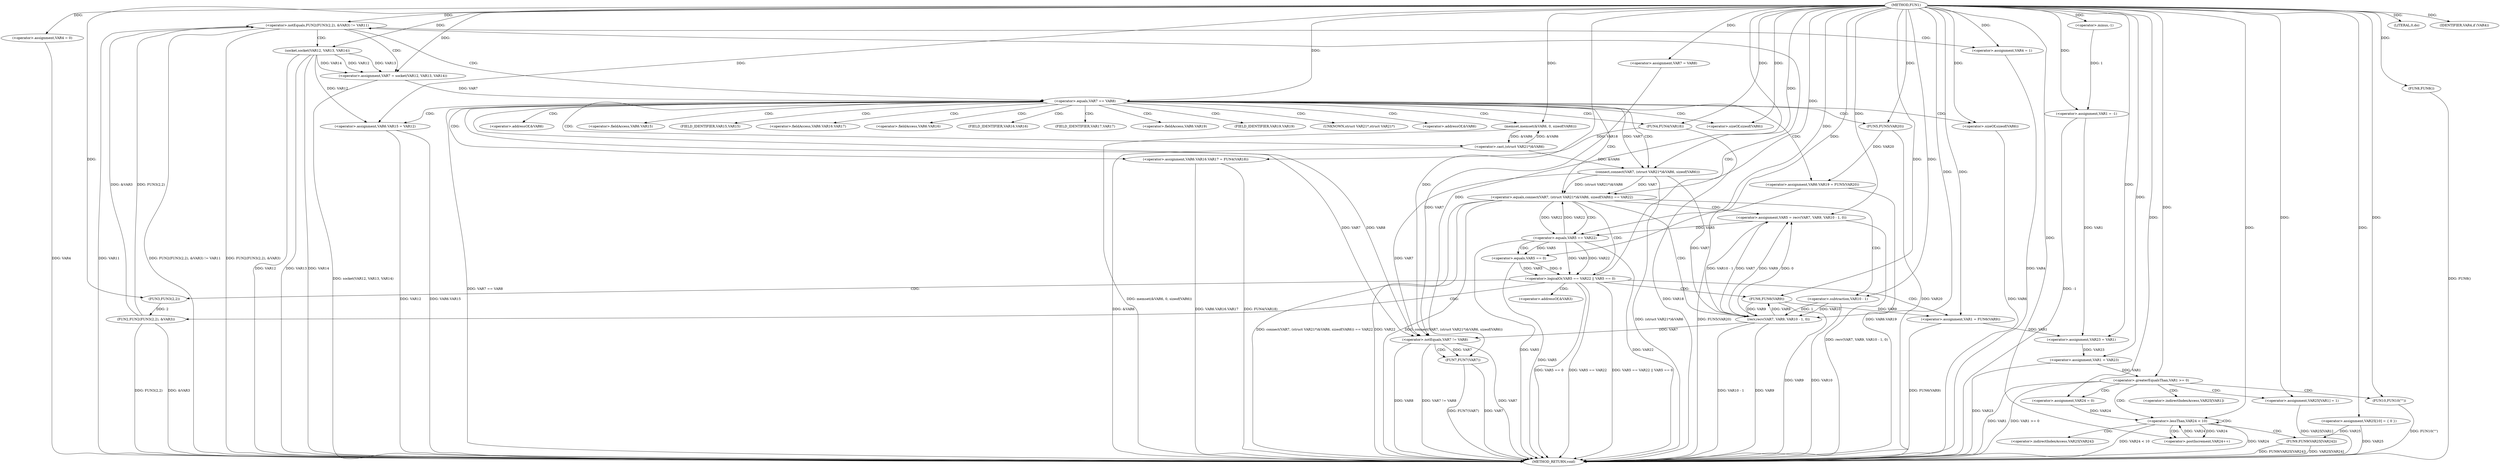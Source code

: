 digraph FUN1 {  
"1000100" [label = "(METHOD,FUN1)" ]
"1000263" [label = "(METHOD_RETURN,void)" ]
"1000103" [label = "(<operator>.assignment,VAR1 = -1)" ]
"1000105" [label = "(<operator>.minus,-1)" ]
"1000110" [label = "(<operator>.assignment,VAR4 = 0)" ]
"1000116" [label = "(<operator>.assignment,VAR7 = VAR8)" ]
"1000123" [label = "(<operator>.notEquals,FUN2(FUN3(2,2), &VAR3) != VAR11)" ]
"1000124" [label = "(FUN2,FUN2(FUN3(2,2), &VAR3))" ]
"1000125" [label = "(FUN3,FUN3(2,2))" ]
"1000133" [label = "(<operator>.assignment,VAR4 = 1)" ]
"1000136" [label = "(<operator>.assignment,VAR7 = socket(VAR12, VAR13, VAR14))" ]
"1000138" [label = "(socket,socket(VAR12, VAR13, VAR14))" ]
"1000143" [label = "(<operator>.equals,VAR7 == VAR8)" ]
"1000148" [label = "(memset,memset(&VAR6, 0, sizeof(VAR6)))" ]
"1000152" [label = "(<operator>.sizeOf,sizeof(VAR6))" ]
"1000154" [label = "(<operator>.assignment,VAR6.VAR15 = VAR12)" ]
"1000159" [label = "(<operator>.assignment,VAR6.VAR16.VAR17 = FUN4(VAR18))" ]
"1000165" [label = "(FUN4,FUN4(VAR18))" ]
"1000167" [label = "(<operator>.assignment,VAR6.VAR19 = FUN5(VAR20))" ]
"1000171" [label = "(FUN5,FUN5(VAR20))" ]
"1000174" [label = "(<operator>.equals,connect(VAR7, (struct VAR21*)&VAR6, sizeof(VAR6)) == VAR22)" ]
"1000175" [label = "(connect,connect(VAR7, (struct VAR21*)&VAR6, sizeof(VAR6)))" ]
"1000177" [label = "(<operator>.cast,(struct VAR21*)&VAR6)" ]
"1000181" [label = "(<operator>.sizeOf,sizeof(VAR6))" ]
"1000186" [label = "(<operator>.assignment,VAR5 = recv(VAR7, VAR9, VAR10 - 1, 0))" ]
"1000188" [label = "(recv,recv(VAR7, VAR9, VAR10 - 1, 0))" ]
"1000191" [label = "(<operator>.subtraction,VAR10 - 1)" ]
"1000196" [label = "(<operator>.logicalOr,VAR5 == VAR22 || VAR5 == 0)" ]
"1000197" [label = "(<operator>.equals,VAR5 == VAR22)" ]
"1000200" [label = "(<operator>.equals,VAR5 == 0)" ]
"1000205" [label = "(<operator>.assignment,VAR1 = FUN6(VAR9))" ]
"1000207" [label = "(FUN6,FUN6(VAR9))" ]
"1000209" [label = "(LITERAL,0,do)" ]
"1000211" [label = "(<operator>.notEquals,VAR7 != VAR8)" ]
"1000215" [label = "(FUN7,FUN7(VAR7))" ]
"1000218" [label = "(IDENTIFIER,VAR4,if (VAR4))" ]
"1000220" [label = "(FUN8,FUN8())" ]
"1000223" [label = "(<operator>.assignment,VAR23 = VAR1)" ]
"1000227" [label = "(<operator>.assignment,VAR1 = VAR23)" ]
"1000233" [label = "(<operator>.assignment,VAR25[10] = { 0 })" ]
"1000236" [label = "(<operator>.greaterEqualsThan,VAR1 >= 0)" ]
"1000240" [label = "(<operator>.assignment,VAR25[VAR1] = 1)" ]
"1000246" [label = "(<operator>.assignment,VAR24 = 0)" ]
"1000249" [label = "(<operator>.lessThan,VAR24 < 10)" ]
"1000252" [label = "(<operator>.postIncrement,VAR24++)" ]
"1000255" [label = "(FUN9,FUN9(VAR25[VAR24]))" ]
"1000261" [label = "(FUN10,FUN10(\"\"))" ]
"1000128" [label = "(<operator>.addressOf,&VAR3)" ]
"1000149" [label = "(<operator>.addressOf,&VAR6)" ]
"1000155" [label = "(<operator>.fieldAccess,VAR6.VAR15)" ]
"1000157" [label = "(FIELD_IDENTIFIER,VAR15,VAR15)" ]
"1000160" [label = "(<operator>.fieldAccess,VAR6.VAR16.VAR17)" ]
"1000161" [label = "(<operator>.fieldAccess,VAR6.VAR16)" ]
"1000163" [label = "(FIELD_IDENTIFIER,VAR16,VAR16)" ]
"1000164" [label = "(FIELD_IDENTIFIER,VAR17,VAR17)" ]
"1000168" [label = "(<operator>.fieldAccess,VAR6.VAR19)" ]
"1000170" [label = "(FIELD_IDENTIFIER,VAR19,VAR19)" ]
"1000178" [label = "(UNKNOWN,struct VAR21*,struct VAR21*)" ]
"1000179" [label = "(<operator>.addressOf,&VAR6)" ]
"1000241" [label = "(<operator>.indirectIndexAccess,VAR25[VAR1])" ]
"1000256" [label = "(<operator>.indirectIndexAccess,VAR25[VAR24])" ]
  "1000171" -> "1000263"  [ label = "DDG: VAR20"] 
  "1000188" -> "1000263"  [ label = "DDG: VAR9"] 
  "1000103" -> "1000263"  [ label = "DDG: -1"] 
  "1000188" -> "1000263"  [ label = "DDG: VAR10 - 1"] 
  "1000205" -> "1000263"  [ label = "DDG: FUN6(VAR9)"] 
  "1000181" -> "1000263"  [ label = "DDG: VAR6"] 
  "1000186" -> "1000263"  [ label = "DDG: recv(VAR7, VAR9, VAR10 - 1, 0)"] 
  "1000167" -> "1000263"  [ label = "DDG: VAR6.VAR19"] 
  "1000123" -> "1000263"  [ label = "DDG: VAR11"] 
  "1000124" -> "1000263"  [ label = "DDG: FUN3(2,2)"] 
  "1000200" -> "1000263"  [ label = "DDG: VAR5"] 
  "1000236" -> "1000263"  [ label = "DDG: VAR1"] 
  "1000236" -> "1000263"  [ label = "DDG: VAR1 >= 0"] 
  "1000196" -> "1000263"  [ label = "DDG: VAR5 == 0"] 
  "1000215" -> "1000263"  [ label = "DDG: VAR7"] 
  "1000177" -> "1000263"  [ label = "DDG: &VAR6"] 
  "1000255" -> "1000263"  [ label = "DDG: FUN9(VAR25[VAR24])"] 
  "1000159" -> "1000263"  [ label = "DDG: VAR6.VAR16.VAR17"] 
  "1000123" -> "1000263"  [ label = "DDG: FUN2(FUN3(2,2), &VAR3) != VAR11"] 
  "1000138" -> "1000263"  [ label = "DDG: VAR14"] 
  "1000138" -> "1000263"  [ label = "DDG: VAR12"] 
  "1000165" -> "1000263"  [ label = "DDG: VAR18"] 
  "1000138" -> "1000263"  [ label = "DDG: VAR13"] 
  "1000227" -> "1000263"  [ label = "DDG: VAR23"] 
  "1000154" -> "1000263"  [ label = "DDG: VAR6.VAR15"] 
  "1000133" -> "1000263"  [ label = "DDG: VAR4"] 
  "1000154" -> "1000263"  [ label = "DDG: VAR12"] 
  "1000207" -> "1000263"  [ label = "DDG: VAR9"] 
  "1000148" -> "1000263"  [ label = "DDG: memset(&VAR6, 0, sizeof(VAR6))"] 
  "1000211" -> "1000263"  [ label = "DDG: VAR7"] 
  "1000196" -> "1000263"  [ label = "DDG: VAR5 == VAR22"] 
  "1000197" -> "1000263"  [ label = "DDG: VAR22"] 
  "1000211" -> "1000263"  [ label = "DDG: VAR8"] 
  "1000211" -> "1000263"  [ label = "DDG: VAR7 != VAR8"] 
  "1000233" -> "1000263"  [ label = "DDG: VAR25"] 
  "1000143" -> "1000263"  [ label = "DDG: VAR7 == VAR8"] 
  "1000220" -> "1000263"  [ label = "DDG: FUN8()"] 
  "1000167" -> "1000263"  [ label = "DDG: FUN5(VAR20)"] 
  "1000215" -> "1000263"  [ label = "DDG: FUN7(VAR7)"] 
  "1000175" -> "1000263"  [ label = "DDG: (struct VAR21*)&VAR6"] 
  "1000261" -> "1000263"  [ label = "DDG: FUN10(\"\")"] 
  "1000124" -> "1000263"  [ label = "DDG: &VAR3"] 
  "1000249" -> "1000263"  [ label = "DDG: VAR24"] 
  "1000136" -> "1000263"  [ label = "DDG: socket(VAR12, VAR13, VAR14)"] 
  "1000255" -> "1000263"  [ label = "DDG: VAR25[VAR24]"] 
  "1000196" -> "1000263"  [ label = "DDG: VAR5 == VAR22 || VAR5 == 0"] 
  "1000240" -> "1000263"  [ label = "DDG: VAR25[VAR1]"] 
  "1000110" -> "1000263"  [ label = "DDG: VAR4"] 
  "1000174" -> "1000263"  [ label = "DDG: VAR22"] 
  "1000191" -> "1000263"  [ label = "DDG: VAR10"] 
  "1000174" -> "1000263"  [ label = "DDG: connect(VAR7, (struct VAR21*)&VAR6, sizeof(VAR6)) == VAR22"] 
  "1000174" -> "1000263"  [ label = "DDG: connect(VAR7, (struct VAR21*)&VAR6, sizeof(VAR6))"] 
  "1000249" -> "1000263"  [ label = "DDG: VAR24 < 10"] 
  "1000123" -> "1000263"  [ label = "DDG: FUN2(FUN3(2,2), &VAR3)"] 
  "1000197" -> "1000263"  [ label = "DDG: VAR5"] 
  "1000159" -> "1000263"  [ label = "DDG: FUN4(VAR18)"] 
  "1000105" -> "1000103"  [ label = "DDG: 1"] 
  "1000100" -> "1000103"  [ label = "DDG: "] 
  "1000100" -> "1000105"  [ label = "DDG: "] 
  "1000100" -> "1000110"  [ label = "DDG: "] 
  "1000100" -> "1000116"  [ label = "DDG: "] 
  "1000124" -> "1000123"  [ label = "DDG: FUN3(2,2)"] 
  "1000124" -> "1000123"  [ label = "DDG: &VAR3"] 
  "1000125" -> "1000124"  [ label = "DDG: 2"] 
  "1000100" -> "1000125"  [ label = "DDG: "] 
  "1000100" -> "1000123"  [ label = "DDG: "] 
  "1000100" -> "1000133"  [ label = "DDG: "] 
  "1000138" -> "1000136"  [ label = "DDG: VAR12"] 
  "1000138" -> "1000136"  [ label = "DDG: VAR13"] 
  "1000138" -> "1000136"  [ label = "DDG: VAR14"] 
  "1000100" -> "1000136"  [ label = "DDG: "] 
  "1000100" -> "1000138"  [ label = "DDG: "] 
  "1000136" -> "1000143"  [ label = "DDG: VAR7"] 
  "1000100" -> "1000143"  [ label = "DDG: "] 
  "1000177" -> "1000148"  [ label = "DDG: &VAR6"] 
  "1000100" -> "1000148"  [ label = "DDG: "] 
  "1000100" -> "1000152"  [ label = "DDG: "] 
  "1000138" -> "1000154"  [ label = "DDG: VAR12"] 
  "1000100" -> "1000154"  [ label = "DDG: "] 
  "1000165" -> "1000159"  [ label = "DDG: VAR18"] 
  "1000100" -> "1000165"  [ label = "DDG: "] 
  "1000171" -> "1000167"  [ label = "DDG: VAR20"] 
  "1000100" -> "1000171"  [ label = "DDG: "] 
  "1000175" -> "1000174"  [ label = "DDG: VAR7"] 
  "1000175" -> "1000174"  [ label = "DDG: (struct VAR21*)&VAR6"] 
  "1000143" -> "1000175"  [ label = "DDG: VAR7"] 
  "1000100" -> "1000175"  [ label = "DDG: "] 
  "1000177" -> "1000175"  [ label = "DDG: &VAR6"] 
  "1000148" -> "1000177"  [ label = "DDG: &VAR6"] 
  "1000100" -> "1000181"  [ label = "DDG: "] 
  "1000197" -> "1000174"  [ label = "DDG: VAR22"] 
  "1000100" -> "1000174"  [ label = "DDG: "] 
  "1000188" -> "1000186"  [ label = "DDG: VAR7"] 
  "1000188" -> "1000186"  [ label = "DDG: VAR9"] 
  "1000188" -> "1000186"  [ label = "DDG: VAR10 - 1"] 
  "1000188" -> "1000186"  [ label = "DDG: 0"] 
  "1000100" -> "1000186"  [ label = "DDG: "] 
  "1000175" -> "1000188"  [ label = "DDG: VAR7"] 
  "1000100" -> "1000188"  [ label = "DDG: "] 
  "1000207" -> "1000188"  [ label = "DDG: VAR9"] 
  "1000191" -> "1000188"  [ label = "DDG: VAR10"] 
  "1000191" -> "1000188"  [ label = "DDG: 1"] 
  "1000100" -> "1000191"  [ label = "DDG: "] 
  "1000197" -> "1000196"  [ label = "DDG: VAR5"] 
  "1000197" -> "1000196"  [ label = "DDG: VAR22"] 
  "1000186" -> "1000197"  [ label = "DDG: VAR5"] 
  "1000100" -> "1000197"  [ label = "DDG: "] 
  "1000174" -> "1000197"  [ label = "DDG: VAR22"] 
  "1000200" -> "1000196"  [ label = "DDG: VAR5"] 
  "1000200" -> "1000196"  [ label = "DDG: 0"] 
  "1000197" -> "1000200"  [ label = "DDG: VAR5"] 
  "1000100" -> "1000200"  [ label = "DDG: "] 
  "1000207" -> "1000205"  [ label = "DDG: VAR9"] 
  "1000100" -> "1000205"  [ label = "DDG: "] 
  "1000188" -> "1000207"  [ label = "DDG: VAR9"] 
  "1000100" -> "1000207"  [ label = "DDG: "] 
  "1000100" -> "1000209"  [ label = "DDG: "] 
  "1000116" -> "1000211"  [ label = "DDG: VAR7"] 
  "1000188" -> "1000211"  [ label = "DDG: VAR7"] 
  "1000143" -> "1000211"  [ label = "DDG: VAR7"] 
  "1000175" -> "1000211"  [ label = "DDG: VAR7"] 
  "1000100" -> "1000211"  [ label = "DDG: "] 
  "1000143" -> "1000211"  [ label = "DDG: VAR8"] 
  "1000211" -> "1000215"  [ label = "DDG: VAR7"] 
  "1000100" -> "1000215"  [ label = "DDG: "] 
  "1000100" -> "1000218"  [ label = "DDG: "] 
  "1000100" -> "1000220"  [ label = "DDG: "] 
  "1000103" -> "1000223"  [ label = "DDG: VAR1"] 
  "1000205" -> "1000223"  [ label = "DDG: VAR1"] 
  "1000100" -> "1000223"  [ label = "DDG: "] 
  "1000223" -> "1000227"  [ label = "DDG: VAR23"] 
  "1000100" -> "1000227"  [ label = "DDG: "] 
  "1000100" -> "1000233"  [ label = "DDG: "] 
  "1000227" -> "1000236"  [ label = "DDG: VAR1"] 
  "1000100" -> "1000236"  [ label = "DDG: "] 
  "1000100" -> "1000240"  [ label = "DDG: "] 
  "1000100" -> "1000246"  [ label = "DDG: "] 
  "1000252" -> "1000249"  [ label = "DDG: VAR24"] 
  "1000246" -> "1000249"  [ label = "DDG: VAR24"] 
  "1000100" -> "1000249"  [ label = "DDG: "] 
  "1000249" -> "1000252"  [ label = "DDG: VAR24"] 
  "1000100" -> "1000252"  [ label = "DDG: "] 
  "1000233" -> "1000255"  [ label = "DDG: VAR25"] 
  "1000100" -> "1000261"  [ label = "DDG: "] 
  "1000123" -> "1000133"  [ label = "CDG: "] 
  "1000123" -> "1000138"  [ label = "CDG: "] 
  "1000123" -> "1000136"  [ label = "CDG: "] 
  "1000123" -> "1000143"  [ label = "CDG: "] 
  "1000143" -> "1000164"  [ label = "CDG: "] 
  "1000143" -> "1000174"  [ label = "CDG: "] 
  "1000143" -> "1000161"  [ label = "CDG: "] 
  "1000143" -> "1000148"  [ label = "CDG: "] 
  "1000143" -> "1000165"  [ label = "CDG: "] 
  "1000143" -> "1000157"  [ label = "CDG: "] 
  "1000143" -> "1000149"  [ label = "CDG: "] 
  "1000143" -> "1000167"  [ label = "CDG: "] 
  "1000143" -> "1000175"  [ label = "CDG: "] 
  "1000143" -> "1000154"  [ label = "CDG: "] 
  "1000143" -> "1000160"  [ label = "CDG: "] 
  "1000143" -> "1000179"  [ label = "CDG: "] 
  "1000143" -> "1000152"  [ label = "CDG: "] 
  "1000143" -> "1000163"  [ label = "CDG: "] 
  "1000143" -> "1000168"  [ label = "CDG: "] 
  "1000143" -> "1000178"  [ label = "CDG: "] 
  "1000143" -> "1000159"  [ label = "CDG: "] 
  "1000143" -> "1000155"  [ label = "CDG: "] 
  "1000143" -> "1000170"  [ label = "CDG: "] 
  "1000143" -> "1000171"  [ label = "CDG: "] 
  "1000143" -> "1000177"  [ label = "CDG: "] 
  "1000143" -> "1000181"  [ label = "CDG: "] 
  "1000174" -> "1000191"  [ label = "CDG: "] 
  "1000174" -> "1000197"  [ label = "CDG: "] 
  "1000174" -> "1000188"  [ label = "CDG: "] 
  "1000174" -> "1000186"  [ label = "CDG: "] 
  "1000174" -> "1000196"  [ label = "CDG: "] 
  "1000196" -> "1000207"  [ label = "CDG: "] 
  "1000196" -> "1000205"  [ label = "CDG: "] 
  "1000196" -> "1000125"  [ label = "CDG: "] 
  "1000196" -> "1000128"  [ label = "CDG: "] 
  "1000196" -> "1000123"  [ label = "CDG: "] 
  "1000196" -> "1000124"  [ label = "CDG: "] 
  "1000197" -> "1000200"  [ label = "CDG: "] 
  "1000211" -> "1000215"  [ label = "CDG: "] 
  "1000236" -> "1000261"  [ label = "CDG: "] 
  "1000236" -> "1000240"  [ label = "CDG: "] 
  "1000236" -> "1000246"  [ label = "CDG: "] 
  "1000236" -> "1000249"  [ label = "CDG: "] 
  "1000236" -> "1000241"  [ label = "CDG: "] 
  "1000249" -> "1000255"  [ label = "CDG: "] 
  "1000249" -> "1000252"  [ label = "CDG: "] 
  "1000249" -> "1000249"  [ label = "CDG: "] 
  "1000249" -> "1000256"  [ label = "CDG: "] 
}
